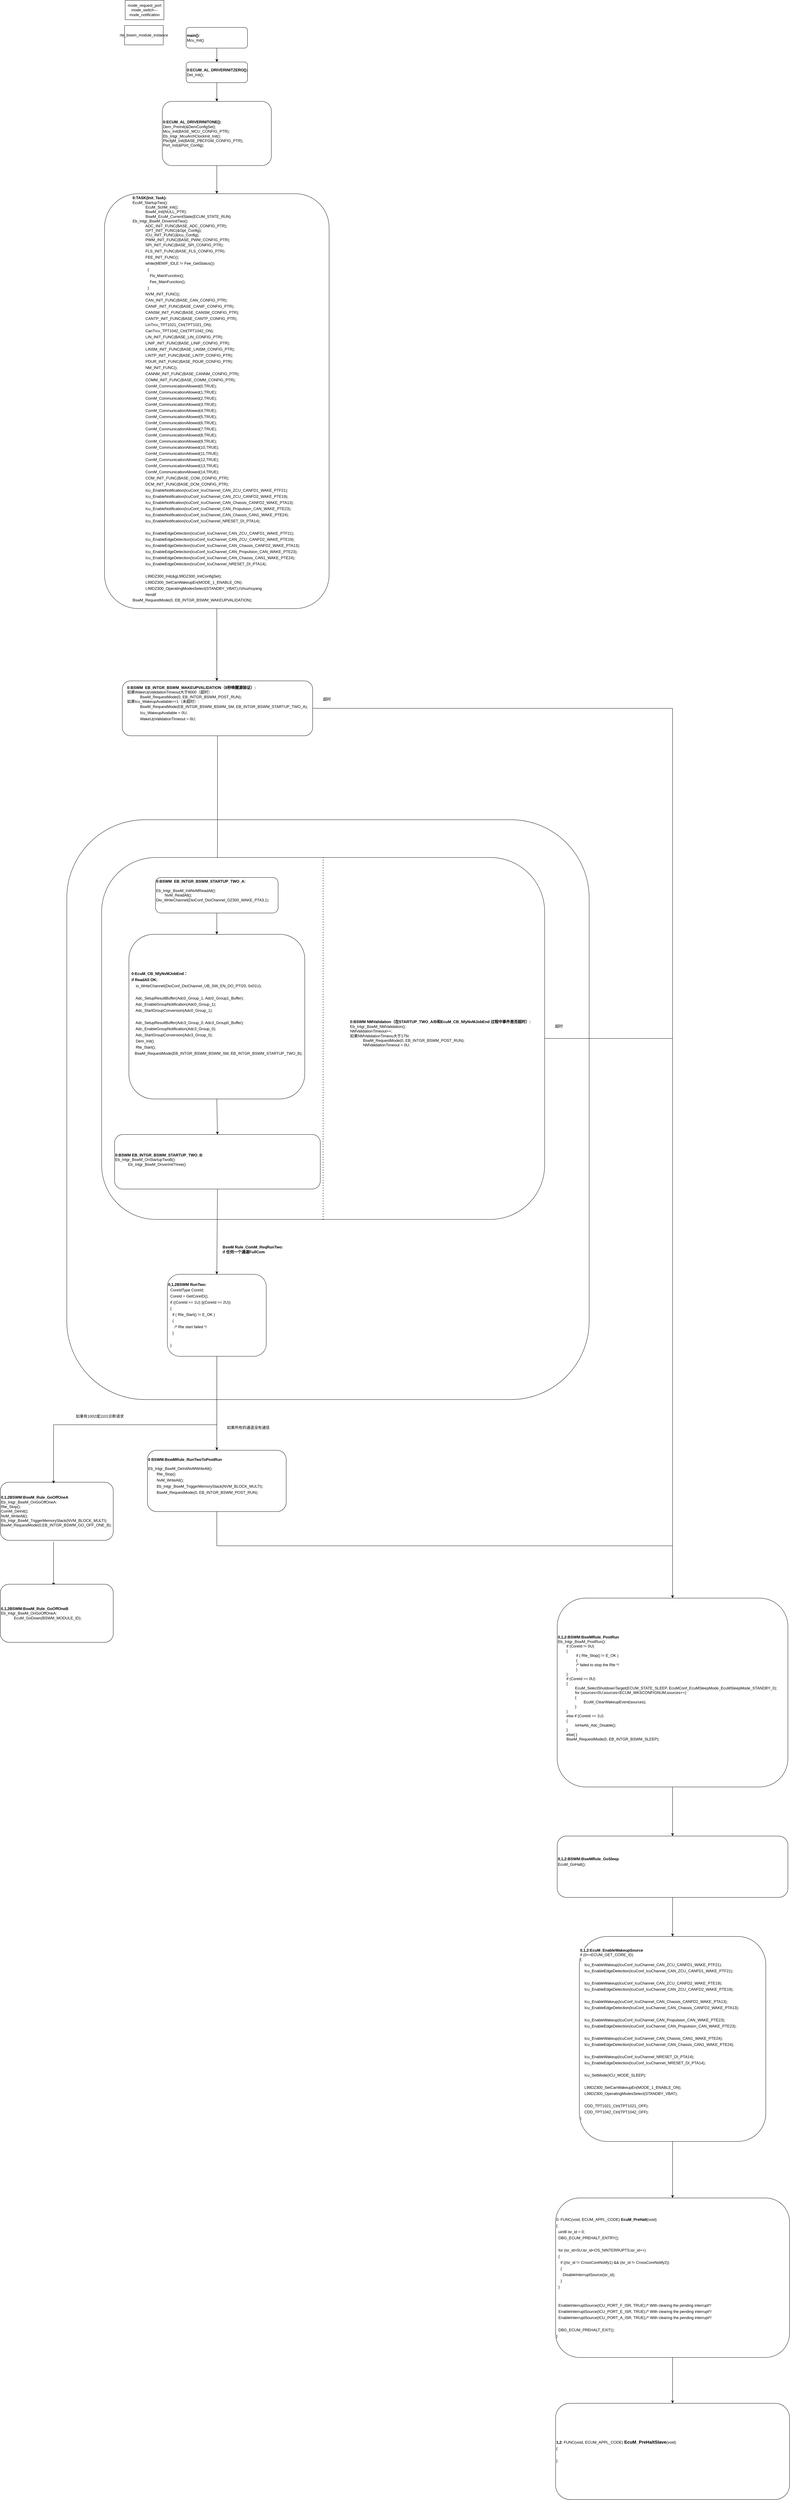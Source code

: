 <mxfile version="20.2.3" type="device"><diagram id="0u5dV3hIvj4wF-1TchKP" name="第 1 页"><mxGraphModel dx="1298" dy="2811" grid="0" gridSize="10" guides="1" tooltips="1" connect="1" arrows="1" fold="1" page="0" pageScale="1" pageWidth="827" pageHeight="1169" math="0" shadow="0"><root><mxCell id="0"/><mxCell id="1" parent="0"/><mxCell id="MQfIfyw5wc10mCOV9eE--4" value="" style="rounded=1;whiteSpace=wrap;html=1;" parent="1" vertex="1"><mxGeometry x="362" y="632" width="1619" height="1796" as="geometry"/></mxCell><mxCell id="JxI5xpIpetNqmIqwgE4K-37" value="" style="edgeStyle=orthogonalEdgeStyle;rounded=0;orthogonalLoop=1;jettySize=auto;html=1;" parent="1" source="JxI5xpIpetNqmIqwgE4K-33" target="JxI5xpIpetNqmIqwgE4K-35" edge="1"><mxGeometry relative="1" as="geometry"><Array as="points"><mxPoint x="827" y="145"/><mxPoint x="827" y="145"/></Array></mxGeometry></mxCell><mxCell id="JxI5xpIpetNqmIqwgE4K-33" value="&lt;div style=&quot;text-align: left&quot;&gt;&lt;b&gt;&lt;span style=&quot;text-align: center&quot;&gt;0:TASK(Init_Task):&lt;/span&gt;&lt;/b&gt;&lt;/div&gt;&lt;div style=&quot;text-align: left&quot;&gt;&lt;span&gt;EcuM_StartupTwo():&lt;/span&gt;&lt;/div&gt;&lt;blockquote style=&quot;margin: 0 0 0 40px ; border: none ; padding: 0px&quot;&gt;&lt;span&gt;&lt;div style=&quot;text-align: left&quot;&gt;&lt;span&gt;EcuM_SchM_Init();&lt;/span&gt;&lt;/div&gt;&lt;/span&gt;&lt;span&gt;&lt;div style=&quot;text-align: left&quot;&gt;&lt;span&gt;BswM_Init(NULL_PTR):&lt;/span&gt;&lt;/div&gt;&lt;div style=&quot;text-align: left&quot;&gt;&lt;span&gt;BswM_EcuM_CurrentState(ECUM_STATE_RUN)&lt;/span&gt;&lt;/div&gt;&lt;/span&gt;&lt;/blockquote&gt;&lt;span&gt;&lt;div style=&quot;text-align: left&quot;&gt;&lt;span&gt;Eb_Intgr_BswM_DriverInitTwo():&lt;/span&gt;&lt;/div&gt;&lt;div style=&quot;text-align: left&quot;&gt;&lt;span&gt;&amp;nbsp; &amp;nbsp; &amp;nbsp; &amp;nbsp; &amp;nbsp; &amp;nbsp; ADC_INIT_FUNC(BASE_ADC_CONFIG_PTR);&lt;/span&gt;&lt;/div&gt;&lt;div style=&quot;text-align: left&quot;&gt;&lt;span&gt;&lt;span&gt;&#9;&lt;/span&gt;&amp;nbsp; &amp;nbsp; &amp;nbsp; &amp;nbsp; &amp;nbsp; &amp;nbsp; GPT_INIT_FUNC(&amp;amp;Gpt_Config);&lt;br&gt;&lt;/span&gt;&lt;/div&gt;&lt;div style=&quot;text-align: left&quot;&gt;&lt;span&gt;&lt;span&gt;&#9;&lt;/span&gt;&amp;nbsp; &amp;nbsp; &amp;nbsp; &amp;nbsp; &amp;nbsp; &amp;nbsp; &lt;/span&gt;&lt;span&gt;ICU_INIT_FUNC(&amp;amp;Icu_Config);&lt;/span&gt;&lt;/div&gt;&lt;/span&gt;&lt;div style=&quot;text-align: left&quot;&gt;&amp;nbsp; &amp;nbsp; &amp;nbsp; &amp;nbsp; &amp;nbsp; &amp;nbsp; PWM_INIT_FUNC(BASE_PWM_CONFIG_PTR);&lt;/div&gt;&lt;blockquote style=&quot;margin: 0 0 0 40px ; border: none ; padding: 0px&quot;&gt;&lt;span&gt;&lt;div style=&quot;text-align: left&quot;&gt;&lt;div style=&quot;line-height: 19px&quot;&gt;&lt;div&gt;&lt;span style=&quot;background-color: rgb(255 , 255 , 255)&quot;&gt;SPI_INIT_FUNC(BASE_SPI_CONFIG_PTR);&lt;/span&gt;&lt;/div&gt;&lt;/div&gt;&lt;/div&gt;&lt;/span&gt;&lt;span&gt;&lt;div style=&quot;text-align: left&quot;&gt;&lt;div style=&quot;line-height: 19px&quot;&gt;&lt;div style=&quot;line-height: 19px&quot;&gt;&lt;div style=&quot;line-height: 19px&quot;&gt;&lt;span style=&quot;background-color: rgb(255 , 255 , 255)&quot;&gt;FLS_INIT_FUNC(BASE_FLS_CONFIG_PTR);&lt;/span&gt;&lt;/div&gt;&lt;/div&gt;&lt;/div&gt;&lt;/div&gt;&lt;/span&gt;&lt;span&gt;&lt;div style=&quot;text-align: left&quot;&gt;&lt;div style=&quot;line-height: 19px&quot;&gt;&lt;div style=&quot;line-height: 19px&quot;&gt;&lt;div style=&quot;line-height: 19px&quot;&gt;&lt;div style=&quot;line-height: 19px&quot;&gt;&lt;div style=&quot;line-height: 19px&quot;&gt;&lt;span style=&quot;background-color: rgb(255 , 255 , 255)&quot;&gt;FEE_INIT_FUNC();&lt;/span&gt;&lt;/div&gt;&lt;div style=&quot;line-height: 19px&quot;&gt;&lt;span style=&quot;background-color: rgb(255 , 255 , 255)&quot;&gt;&lt;div style=&quot;line-height: 19px&quot;&gt;while(MEMIF_IDLE != Fee_GetStatus())&amp;nbsp;&lt;/div&gt;&lt;div style=&quot;line-height: 19px&quot;&gt;&amp;nbsp; {&amp;nbsp;&lt;/div&gt;&lt;div style=&quot;line-height: 19px&quot;&gt;&amp;nbsp; &amp;nbsp; Fls_MainFunction();&amp;nbsp;&lt;/div&gt;&lt;div style=&quot;line-height: 19px&quot;&gt;&amp;nbsp; &amp;nbsp; Fee_MainFunction();&amp;nbsp;&lt;/div&gt;&lt;div style=&quot;line-height: 19px&quot;&gt;&amp;nbsp; }&lt;/div&gt;&lt;/span&gt;&lt;/div&gt;&lt;/div&gt;&lt;/div&gt;&lt;/div&gt;&lt;/div&gt;&lt;/div&gt;&lt;/span&gt;&lt;span&gt;&lt;div style=&quot;text-align: left&quot;&gt;&lt;div style=&quot;line-height: 19px&quot;&gt;&lt;div style=&quot;line-height: 19px&quot;&gt;&lt;div style=&quot;line-height: 19px&quot;&gt;&lt;div style=&quot;line-height: 19px&quot;&gt;&lt;div style=&quot;line-height: 19px&quot;&gt;&lt;div style=&quot;line-height: 19px&quot;&gt;&lt;div style=&quot;line-height: 19px&quot;&gt;&lt;span style=&quot;background-color: rgb(255 , 255 , 255)&quot;&gt;NVM_INIT_FUNC();&lt;/span&gt;&lt;/div&gt;&lt;/div&gt;&lt;/div&gt;&lt;/div&gt;&lt;/div&gt;&lt;/div&gt;&lt;/div&gt;&lt;/div&gt;&lt;/span&gt;&lt;span&gt;&lt;div style=&quot;text-align: left&quot;&gt;&lt;div style=&quot;line-height: 19px&quot;&gt;&lt;div style=&quot;line-height: 19px&quot;&gt;&lt;div style=&quot;line-height: 19px&quot;&gt;&lt;div style=&quot;line-height: 19px&quot;&gt;&lt;div style=&quot;line-height: 19px&quot;&gt;&lt;div style=&quot;line-height: 19px&quot;&gt;&lt;div style=&quot;line-height: 19px&quot;&gt;&lt;div style=&quot;line-height: 19px&quot;&gt;&lt;div style=&quot;line-height: 19px&quot;&gt;&lt;span style=&quot;background-color: rgb(255 , 255 , 255)&quot;&gt;CAN_INIT_FUNC(BASE_CAN_CONFIG_PTR);&lt;/span&gt;&lt;/div&gt;&lt;/div&gt;&lt;/div&gt;&lt;/div&gt;&lt;/div&gt;&lt;/div&gt;&lt;/div&gt;&lt;/div&gt;&lt;/div&gt;&lt;/div&gt;&lt;/span&gt;&lt;span&gt;&lt;div style=&quot;text-align: left&quot;&gt;&lt;div style=&quot;line-height: 19px&quot;&gt;&lt;div style=&quot;line-height: 19px&quot;&gt;&lt;div style=&quot;line-height: 19px&quot;&gt;&lt;div style=&quot;line-height: 19px&quot;&gt;&lt;div style=&quot;line-height: 19px&quot;&gt;&lt;div style=&quot;line-height: 19px&quot;&gt;&lt;div style=&quot;line-height: 19px&quot;&gt;&lt;div style=&quot;line-height: 19px&quot;&gt;&lt;div style=&quot;line-height: 19px&quot;&gt;&lt;div style=&quot;line-height: 19px&quot;&gt;&lt;span style=&quot;background-color: rgb(255 , 255 , 255)&quot;&gt;CANIF_INIT_FUNC(BASE_CANIF_CONFIG_PTR);&lt;/span&gt;&lt;/div&gt;&lt;div style=&quot;line-height: 19px&quot;&gt;&lt;span style=&quot;background-color: rgb(255 , 255 , 255)&quot;&gt;CANSM_INIT_FUNC(BASE_CANSM_CONFIG_PTR);&lt;br&gt;&lt;/span&gt;&lt;/div&gt;&lt;div style=&quot;line-height: 19px&quot;&gt;&lt;span style=&quot;background-color: rgb(255 , 255 , 255)&quot;&gt;CANTP_INIT_FUNC(BASE_CANTP_CONFIG_PTR);&lt;/span&gt;&lt;/div&gt;&lt;/div&gt;&lt;/div&gt;&lt;/div&gt;&lt;/div&gt;&lt;/div&gt;&lt;/div&gt;&lt;/div&gt;&lt;/div&gt;&lt;/div&gt;&lt;/div&gt;&lt;/span&gt;&lt;span&gt;&lt;div style=&quot;text-align: left&quot;&gt;&lt;div style=&quot;line-height: 19px&quot;&gt;&lt;div style=&quot;line-height: 19px&quot;&gt;&lt;div style=&quot;line-height: 19px&quot;&gt;&lt;div style=&quot;line-height: 19px&quot;&gt;&lt;div style=&quot;line-height: 19px&quot;&gt;&lt;div style=&quot;line-height: 19px&quot;&gt;&lt;div style=&quot;line-height: 19px&quot;&gt;&lt;div style=&quot;line-height: 19px&quot;&gt;&lt;div style=&quot;line-height: 19px&quot;&gt;&lt;div style=&quot;line-height: 19px&quot;&gt;&lt;div style=&quot;line-height: 19px&quot;&gt;&lt;span style=&quot;background-color: rgb(255 , 255 , 255)&quot;&gt;LinTrcv_TPT1021_Ctrl(TPT1021_ON);&amp;nbsp;&lt;br&gt;&lt;/span&gt;&lt;/div&gt;&lt;div style=&quot;line-height: 19px&quot;&gt;&lt;span style=&quot;background-color: rgb(255 , 255 , 255)&quot;&gt;CanTrcv_TPT1042_Ctrl(TPT1042_ON);&lt;br&gt;&lt;/span&gt;&lt;/div&gt;&lt;div style=&quot;line-height: 19px&quot;&gt;&lt;span style=&quot;background-color: rgb(255 , 255 , 255)&quot;&gt;LIN_INIT_FUNC(BASE_LIN_CONFIG_PTR);&amp;nbsp;&lt;br&gt;&lt;/span&gt;&lt;/div&gt;&lt;div style=&quot;line-height: 19px&quot;&gt;&lt;span style=&quot;background-color: rgb(255 , 255 , 255)&quot;&gt;LINIF_INIT_FUNC(BASE_LINIF_CONFIG_PTR);&amp;nbsp;&lt;br&gt;&lt;/span&gt;&lt;/div&gt;&lt;div style=&quot;line-height: 19px&quot;&gt;&lt;span style=&quot;background-color: rgb(255 , 255 , 255)&quot;&gt;LINSM_INIT_FUNC(BASE_LINSM_CONFIG_PTR);&amp;nbsp;&lt;br&gt;&lt;/span&gt;&lt;/div&gt;&lt;div style=&quot;line-height: 19px&quot;&gt;&lt;span style=&quot;background-color: rgb(255 , 255 , 255)&quot;&gt;LINTP_INIT_FUNC(BASE_LINTP_CONFIG_PTR);&amp;nbsp;&lt;br&gt;&lt;/span&gt;&lt;/div&gt;&lt;div style=&quot;line-height: 19px&quot;&gt;&lt;span style=&quot;background-color: rgb(255 , 255 , 255)&quot;&gt;PDUR_INIT_FUNC(BASE_PDUR_CONFIG_PTR);&amp;nbsp;&lt;br&gt;&lt;/span&gt;&lt;/div&gt;&lt;div style=&quot;line-height: 19px&quot;&gt;&lt;span style=&quot;background-color: rgb(255 , 255 , 255)&quot;&gt;&lt;div style=&quot;line-height: 19px&quot;&gt;NM_INIT_FUNC();&amp;nbsp;&lt;/div&gt;&lt;div style=&quot;line-height: 19px&quot;&gt;CANNM_INIT_FUNC(BASE_CANNM_CONFIG_PTR);&amp;nbsp;&lt;br&gt;&lt;/div&gt;&lt;div style=&quot;line-height: 19px&quot;&gt;COMM_INIT_FUNC(BASE_COMM_CONFIG_PTR);&lt;br&gt;&lt;/div&gt;&lt;div style=&quot;line-height: 19px&quot;&gt;&lt;div style=&quot;line-height: 19px&quot;&gt;ComM_CommunicationAllowed(0,TRUE);&amp;nbsp;&lt;/div&gt;&lt;div style=&quot;line-height: 19px&quot;&gt;ComM_CommunicationAllowed(1,TRUE);&amp;nbsp;&lt;/div&gt;&lt;div style=&quot;line-height: 19px&quot;&gt;ComM_CommunicationAllowed(2,TRUE);&amp;nbsp;&lt;/div&gt;&lt;div style=&quot;line-height: 19px&quot;&gt;ComM_CommunicationAllowed(3,TRUE);&amp;nbsp;&lt;/div&gt;&lt;div style=&quot;line-height: 19px&quot;&gt;ComM_CommunicationAllowed(4,TRUE);&amp;nbsp;&lt;/div&gt;&lt;div style=&quot;line-height: 19px&quot;&gt;ComM_CommunicationAllowed(5,TRUE);&amp;nbsp;&lt;/div&gt;&lt;div style=&quot;line-height: 19px&quot;&gt;ComM_CommunicationAllowed(6,TRUE);&amp;nbsp;&lt;/div&gt;&lt;div style=&quot;line-height: 19px&quot;&gt;ComM_CommunicationAllowed(7,TRUE);&amp;nbsp;&lt;/div&gt;&lt;div style=&quot;line-height: 19px&quot;&gt;ComM_CommunicationAllowed(8,TRUE);&amp;nbsp;&lt;/div&gt;&lt;div style=&quot;line-height: 19px&quot;&gt;ComM_CommunicationAllowed(9,TRUE);&amp;nbsp;&lt;/div&gt;&lt;div style=&quot;line-height: 19px&quot;&gt;ComM_CommunicationAllowed(10,TRUE);&amp;nbsp;&lt;/div&gt;&lt;div style=&quot;line-height: 19px&quot;&gt;ComM_CommunicationAllowed(11,TRUE);&amp;nbsp;&lt;/div&gt;&lt;div style=&quot;line-height: 19px&quot;&gt;ComM_CommunicationAllowed(12,TRUE);&amp;nbsp;&lt;/div&gt;&lt;div style=&quot;line-height: 19px&quot;&gt;ComM_CommunicationAllowed(13,TRUE);&amp;nbsp;&lt;/div&gt;&lt;div style=&quot;line-height: 19px&quot;&gt;ComM_CommunicationAllowed(14,TRUE);&lt;/div&gt;&lt;div style=&quot;line-height: 19px&quot;&gt;COM_INIT_FUNC(BASE_COM_CONFIG_PTR);&amp;nbsp;&lt;br&gt;&lt;/div&gt;&lt;div style=&quot;line-height: 19px&quot;&gt;DCM_INIT_FUNC(BASE_DCM_CONFIG_PTR);&amp;nbsp;&lt;br&gt;&lt;/div&gt;&lt;div style=&quot;line-height: 19px&quot;&gt;&lt;div style=&quot;line-height: 19px&quot;&gt;Icu_EnableNotification(IcuConf_IcuChannel_CAN_ZCU_CANFD1_WAKE_PTF21);&amp;nbsp;&lt;/div&gt;&lt;div style=&quot;line-height: 19px&quot;&gt;Icu_EnableNotification(IcuConf_IcuChannel_CAN_ZCU_CANFD2_WAKE_PTE19);&amp;nbsp;&lt;/div&gt;&lt;div style=&quot;line-height: 19px&quot;&gt;Icu_EnableNotification(IcuConf_IcuChannel_CAN_Chassis_CANFD2_WAKE_PTA13);&amp;nbsp;&lt;/div&gt;&lt;div style=&quot;line-height: 19px&quot;&gt;Icu_EnableNotification(IcuConf_IcuChannel_CAN_Propulsion_CAN_WAKE_PTE23);&amp;nbsp;&lt;/div&gt;&lt;div style=&quot;line-height: 19px&quot;&gt;Icu_EnableNotification(IcuConf_IcuChannel_CAN_Chassis_CAN1_WAKE_PTE24);&amp;nbsp;&lt;/div&gt;&lt;div style=&quot;line-height: 19px&quot;&gt;Icu_EnableNotification(IcuConf_IcuChannel_NRESET_DI_PTA14);&amp;nbsp;&lt;/div&gt;&lt;div style=&quot;line-height: 19px&quot;&gt;&amp;nbsp;&lt;/div&gt;&lt;div style=&quot;line-height: 19px&quot;&gt;Icu_EnableEdgeDetection(IcuConf_IcuChannel_CAN_ZCU_CANFD1_WAKE_PTF21);&amp;nbsp;&lt;/div&gt;&lt;div style=&quot;line-height: 19px&quot;&gt;Icu_EnableEdgeDetection(IcuConf_IcuChannel_CAN_ZCU_CANFD2_WAKE_PTE19);&amp;nbsp;&lt;/div&gt;&lt;div style=&quot;line-height: 19px&quot;&gt;Icu_EnableEdgeDetection(IcuConf_IcuChannel_CAN_Chassis_CANFD2_WAKE_PTA13);&amp;nbsp;&lt;/div&gt;&lt;div style=&quot;line-height: 19px&quot;&gt;Icu_EnableEdgeDetection(IcuConf_IcuChannel_CAN_Propulsion_CAN_WAKE_PTE23);&amp;nbsp;&lt;/div&gt;&lt;div style=&quot;line-height: 19px&quot;&gt;Icu_EnableEdgeDetection(IcuConf_IcuChannel_CAN_Chassis_CAN1_WAKE_PTE24);&amp;nbsp;&lt;/div&gt;&lt;div style=&quot;line-height: 19px&quot;&gt;Icu_EnableEdgeDetection(IcuConf_IcuChannel_NRESET_DI_PTA14);&amp;nbsp;&amp;nbsp;&lt;/div&gt;&lt;div style=&quot;line-height: 19px&quot;&gt;&lt;br&gt;&lt;/div&gt;&lt;div style=&quot;line-height: 19px&quot;&gt;L99DZ300_Init(&amp;amp;gL99DZ300_InitConfigSet);&amp;nbsp;&lt;/div&gt;&lt;div style=&quot;line-height: 19px&quot;&gt;L99DZ300_SetCanWakeupEn(MODE_1_ENABLE_ON);&amp;nbsp;&lt;/div&gt;&lt;div style=&quot;line-height: 19px&quot;&gt;L99DZ300_OperatingModesSelect(STANDBY_VBAT);//zhuzhuyang&lt;/div&gt;&lt;/div&gt;&lt;/div&gt;&lt;div style=&quot;line-height: 19px&quot;&gt;#endif&amp;nbsp;&lt;/div&gt;&lt;/span&gt;&lt;/div&gt;&lt;/div&gt;&lt;/div&gt;&lt;/div&gt;&lt;/div&gt;&lt;/div&gt;&lt;/div&gt;&lt;/div&gt;&lt;/div&gt;&lt;/div&gt;&lt;/div&gt;&lt;/div&gt;&lt;/span&gt;&lt;/blockquote&gt;&lt;span&gt;&lt;div style=&quot;text-align: left&quot;&gt;&lt;span&gt;BswM_RequestMode(0, EB_INTGR_BSWM_WAKEUPVALIDATION);&lt;/span&gt;&lt;br&gt;&lt;/div&gt;&lt;/span&gt;&lt;span style=&quot;text-align: left&quot;&gt;&lt;br&gt;&lt;/span&gt;" style="rounded=1;whiteSpace=wrap;html=1;" parent="1" vertex="1"><mxGeometry x="479" y="-1307" width="696" height="1285" as="geometry"/></mxCell><mxCell id="JxI5xpIpetNqmIqwgE4K-38" value="" style="edgeStyle=orthogonalEdgeStyle;rounded=0;orthogonalLoop=1;jettySize=auto;html=1;" parent="1" source="JxI5xpIpetNqmIqwgE4K-35" target="JxI5xpIpetNqmIqwgE4K-36" edge="1"><mxGeometry relative="1" as="geometry"><Array as="points"><mxPoint x="829" y="689"/><mxPoint x="829" y="689"/></Array></mxGeometry></mxCell><mxCell id="5bDPEM9s_fFFj3rqC0-H-3" style="edgeStyle=orthogonalEdgeStyle;rounded=0;orthogonalLoop=1;jettySize=auto;html=1;entryX=0.5;entryY=0;entryDx=0;entryDy=0;" parent="1" source="JxI5xpIpetNqmIqwgE4K-35" target="wJzjBNF_D1YJ8NHPv55a-1" edge="1"><mxGeometry relative="1" as="geometry"/></mxCell><mxCell id="JxI5xpIpetNqmIqwgE4K-35" value="&lt;div style=&quot;text-align: left&quot;&gt;&lt;b&gt;0:BSWM&amp;nbsp;&amp;nbsp;EB_INTGR_BSWM_WAKEUPVALIDATION（8秒唤醒源验证）:&lt;/b&gt;&lt;/div&gt;&lt;div style=&quot;text-align: left&quot;&gt;&lt;span&gt;如果WakeUpValidationTimeout大于8000（超时）:&lt;/span&gt;&lt;/div&gt;&lt;blockquote style=&quot;margin: 0 0 0 40px ; border: none ; padding: 0px&quot;&gt;&lt;span&gt;&lt;div style=&quot;text-align: left&quot;&gt;BswM_RequestMode(0, EB_INTGR_BSWM_POST_RUN);&lt;br&gt;&lt;/div&gt;&lt;/span&gt;&lt;/blockquote&gt;&lt;span&gt;&lt;div style=&quot;text-align: left&quot;&gt;&lt;span&gt;如果&lt;/span&gt;&lt;span&gt;Icu_WakeupAvailable==1（未超时）&lt;/span&gt;&lt;span&gt;:&lt;/span&gt;&lt;/div&gt;&lt;/span&gt;&lt;blockquote style=&quot;margin: 0 0 0 40px ; border: none ; padding: 0px&quot;&gt;&lt;span&gt;&lt;div style=&quot;text-align: left&quot;&gt;&lt;div style=&quot;line-height: 19px&quot;&gt;&lt;div&gt;BswM_RequestMode(EB_INTGR_BSWM_BSWM_SM, EB_INTGR_BSWM_STARTUP_TWO_A);&lt;/div&gt;&lt;div&gt;Icu_WakeupAvailable = 0U;&lt;/div&gt;&lt;div&gt;WakeUpValidationTimeout = 0U;&lt;/div&gt;&lt;/div&gt;&lt;/div&gt;&lt;/span&gt;&lt;/blockquote&gt;&lt;span&gt;&lt;div style=&quot;text-align: left&quot;&gt;&lt;br&gt;&lt;/div&gt;&lt;/span&gt;&lt;span style=&quot;text-align: left&quot;&gt;&lt;br&gt;&lt;/span&gt;" style="rounded=1;whiteSpace=wrap;html=1;" parent="1" vertex="1"><mxGeometry x="534" y="202" width="590" height="170" as="geometry"/></mxCell><mxCell id="NqhBqB5ufa1dIhRARzKR-6" value="" style="edgeStyle=orthogonalEdgeStyle;rounded=0;orthogonalLoop=1;jettySize=auto;html=1;" parent="1" source="JxI5xpIpetNqmIqwgE4K-36" target="NqhBqB5ufa1dIhRARzKR-3" edge="1"><mxGeometry relative="1" as="geometry"/></mxCell><mxCell id="JxI5xpIpetNqmIqwgE4K-36" value="&lt;div&gt;&lt;b&gt;BSWM&amp;nbsp;&amp;nbsp;EB_INTGR_BSWM_STARTUP_TWO_A:&lt;/b&gt;&lt;/div&gt;&lt;div&gt;&lt;br&gt;&lt;/div&gt;&lt;span&gt;&lt;div&gt;Eb_Intgr_BswM_InitNvMReadAll():&lt;/div&gt;&lt;div&gt;&lt;span&gt;&#9;&lt;/span&gt;&lt;span style=&quot;white-space: pre&quot;&gt;&#9;&lt;/span&gt;NvM_ReadAll();&lt;br&gt;&lt;/div&gt;&lt;div&gt;Dio_WriteChannel(DioConf_DioChannel_DZ300_WAKE_PTA3,1)&lt;br&gt;&lt;/div&gt;&lt;div&gt;&lt;br&gt;&lt;/div&gt;&lt;/span&gt;&lt;span&gt;&lt;br&gt;&lt;/span&gt;" style="rounded=1;whiteSpace=wrap;html=1;align=left;" parent="1" vertex="1"><mxGeometry x="644" y="811" width="380" height="110" as="geometry"/></mxCell><mxCell id="JxI5xpIpetNqmIqwgE4K-39" value="未超时（有效唤醒源）" style="text;html=1;align=center;verticalAlign=middle;resizable=0;points=[];autosize=1;strokeColor=none;" parent="1" vertex="1"><mxGeometry x="843" y="1338" width="140" height="20" as="geometry"/></mxCell><mxCell id="5bDPEM9s_fFFj3rqC0-H-5" style="edgeStyle=orthogonalEdgeStyle;rounded=0;orthogonalLoop=1;jettySize=auto;html=1;entryX=0.5;entryY=0;entryDx=0;entryDy=0;" parent="1" source="MQfIfyw5wc10mCOV9eE--13" target="wJzjBNF_D1YJ8NHPv55a-1" edge="1"><mxGeometry relative="1" as="geometry"><Array as="points"><mxPoint x="827" y="2881"/><mxPoint x="2239" y="2881"/></Array></mxGeometry></mxCell><mxCell id="MQfIfyw5wc10mCOV9eE--13" value="&lt;b&gt;0 BSWM&lt;span&gt;:&lt;/span&gt;BswMRule_RunTwoToPostRun&lt;br&gt;&lt;/b&gt;&lt;br&gt;&lt;span&gt;Eb_Intgr_BswM_DeInitNvMWriteAll():&lt;br&gt;&lt;/span&gt;&lt;div style=&quot;line-height: 19px&quot;&gt;&lt;span style=&quot;background-color: rgb(255 , 255 , 255)&quot;&gt;&lt;font style=&quot;font-size: 12px&quot;&gt;&lt;span style=&quot;white-space: pre&quot;&gt;&#9;&lt;/span&gt;Rte_Stop()&lt;/font&gt;&lt;/span&gt;&lt;/div&gt;&lt;div style=&quot;line-height: 19px&quot;&gt;&lt;div style=&quot;line-height: 19px&quot;&gt;&lt;span style=&quot;background-color: rgb(255 , 255 , 255)&quot;&gt;&lt;font style=&quot;font-size: 12px&quot;&gt;&lt;span style=&quot;white-space: pre&quot;&gt;&#9;&lt;/span&gt;NvM_WriteAll();&lt;/font&gt;&lt;/span&gt;&lt;/div&gt;&lt;div style=&quot;line-height: 19px&quot;&gt;&lt;div style=&quot;line-height: 19px&quot;&gt;&lt;span style=&quot;background-color: rgb(255 , 255 , 255)&quot;&gt;&lt;font style=&quot;font-size: 12px&quot;&gt;&lt;span style=&quot;white-space: pre&quot;&gt;&#9;&lt;/span&gt;Eb_Intgr_BswM_TriggerMemoryStack(NVM_BLOCK_MULTI);&lt;/font&gt;&lt;/span&gt;&lt;/div&gt;&lt;div style=&quot;line-height: 19px&quot;&gt;&lt;div style=&quot;line-height: 19px&quot;&gt;&lt;span style=&quot;background-color: rgb(255 , 255 , 255)&quot;&gt;&lt;font style=&quot;font-size: 12px&quot;&gt;&lt;span style=&quot;white-space: pre&quot;&gt;&#9;&lt;/span&gt;BswM_RequestMode(0, EB_INTGR_BSWM_POST_RUN);&lt;/font&gt;&lt;/span&gt;&lt;/div&gt;&lt;/div&gt;&lt;/div&gt;&lt;/div&gt;&lt;span&gt;&#9;&lt;/span&gt;&lt;span&gt;&#9;&lt;/span&gt;&lt;br&gt;&lt;blockquote style=&quot;margin: 0px 0px 0px 40px ; border: none ; padding: 0px&quot;&gt;&lt;br&gt;&lt;/blockquote&gt;" style="whiteSpace=wrap;html=1;rounded=1;align=left;" parent="1" vertex="1"><mxGeometry x="612" y="2585" width="430" height="190" as="geometry"/></mxCell><mxCell id="MQfIfyw5wc10mCOV9eE--17" value="超时" style="text;html=1;align=center;verticalAlign=middle;resizable=0;points=[];autosize=1;strokeColor=none;" parent="1" vertex="1"><mxGeometry x="1147.75" y="249" width="40" height="20" as="geometry"/></mxCell><mxCell id="wJzjBNF_D1YJ8NHPv55a-1" value="&lt;b&gt;0,1,2:BSWM&lt;span&gt;:&lt;/span&gt;BswMRule_PostRun&lt;/b&gt;&lt;br&gt;&lt;span&gt;Eb_Intgr_BswM_PostRun():&lt;br&gt;&lt;/span&gt;&lt;span&gt;&lt;span&gt;&#9;&lt;/span&gt;&lt;span style=&quot;white-space: pre&quot;&gt;&#9;&lt;/span&gt;if (CoreId != 0U)&amp;nbsp;&lt;/span&gt;&lt;span&gt;&lt;div&gt;&lt;span style=&quot;white-space: pre&quot;&gt;&#9;&lt;/span&gt;{&amp;nbsp;&lt;/div&gt;&lt;div&gt;&amp;nbsp; &amp;nbsp; &lt;span style=&quot;white-space: pre&quot;&gt;&#9;&lt;span style=&quot;white-space: pre&quot;&gt;&#9;&lt;/span&gt;&lt;/span&gt;&lt;span&gt;&#9;&lt;/span&gt;&lt;span&gt;&#9;&lt;/span&gt;if ( Rte_Stop() != E_OK )&amp;nbsp;&lt;/div&gt;&lt;div&gt;&amp;nbsp; &amp;nbsp; &lt;span style=&quot;white-space: pre&quot;&gt;&#9;&lt;/span&gt;&lt;span&gt;&#9;&lt;span style=&quot;white-space: pre&quot;&gt;&#9;&lt;/span&gt;&lt;/span&gt;&lt;span&gt;&#9;&lt;/span&gt;{&amp;nbsp;&lt;/div&gt;&lt;div&gt;&amp;nbsp; &amp;nbsp; &lt;span style=&quot;white-space: pre&quot;&gt;&#9;&lt;/span&gt;&lt;span&gt;&#9;&lt;span style=&quot;white-space: pre&quot;&gt;&#9;&lt;/span&gt;&lt;/span&gt;&lt;span&gt;&#9;&lt;/span&gt;/* failed to stop the Rte */&amp;nbsp;&lt;/div&gt;&lt;div&gt;&amp;nbsp; &amp;nbsp; &lt;span style=&quot;white-space: pre&quot;&gt;&#9;&lt;/span&gt;&lt;span style=&quot;white-space: pre&quot;&gt;&#9;&lt;/span&gt;&lt;span&gt;&#9;&lt;/span&gt;&lt;span&gt;&#9;&lt;/span&gt;}&amp;nbsp;&lt;/div&gt;&lt;div&gt;&lt;span style=&quot;white-space: pre&quot;&gt;&#9;&lt;/span&gt;}&amp;nbsp;&lt;/div&gt;&lt;div&gt;&lt;span&gt;&lt;span style=&quot;white-space: pre&quot;&gt;&#9;&lt;/span&gt;if (CoreId == 0U)&lt;/span&gt;&lt;/div&gt;&lt;/span&gt;&amp;nbsp;&lt;span style=&quot;white-space: pre&quot;&gt;&#9;&lt;/span&gt;{&amp;nbsp;&lt;span style=&quot;background-color: rgb(248 , 249 , 250)&quot;&gt;&lt;br&gt;&lt;/span&gt;&lt;span style=&quot;background-color: rgb(255 , 255 , 255)&quot;&gt;&lt;span style=&quot;white-space: pre&quot;&gt;&#9;&lt;/span&gt;&lt;span style=&quot;white-space: pre&quot;&gt;&#9;&lt;/span&gt;EcuM_SelectShutdownTarget(ECUM_STATE_SLEEP, EcuMConf_EcuMSleepMode_EcuMSleepMode_STANDBY_0);&lt;br&gt;&lt;/span&gt;&lt;span style=&quot;background-color: rgb(255 , 255 , 255)&quot;&gt;&lt;span style=&quot;white-space: pre&quot;&gt;&#9;&lt;/span&gt;&lt;span style=&quot;white-space: pre&quot;&gt;&#9;&lt;/span&gt;for (sources=0U;sources&amp;lt;ECUM_WKSCONFIGNUM;sources++)&lt;br&gt;&lt;/span&gt;&lt;span style=&quot;background-color: rgb(255 , 255 , 255)&quot;&gt;&lt;span style=&quot;white-space: pre&quot;&gt;&#9;&lt;/span&gt;&lt;span style=&quot;white-space: pre&quot;&gt;&#9;&lt;/span&gt;{&lt;br&gt;&lt;/span&gt;&lt;span style=&quot;background-color: rgb(255 , 255 , 255)&quot;&gt;&lt;span style=&quot;white-space: pre&quot;&gt;&#9;&lt;/span&gt;&lt;span style=&quot;white-space: pre&quot;&gt;&#9;&lt;/span&gt;&lt;span style=&quot;white-space: pre&quot;&gt;&#9;&lt;/span&gt;EcuM_ClearWakeupEvent(sources);&lt;br&gt;&lt;/span&gt;&lt;span style=&quot;background-color: rgb(255 , 255 , 255)&quot;&gt;&lt;span style=&quot;white-space: pre&quot;&gt;&#9;&lt;/span&gt;&lt;span style=&quot;white-space: pre&quot;&gt;&#9;&lt;/span&gt;}&lt;br&gt;&lt;/span&gt;&lt;span style=&quot;background-color: rgb(255 , 255 , 255)&quot;&gt;&lt;span style=&quot;white-space: pre&quot;&gt;&#9;&lt;/span&gt;}&lt;br&gt;&lt;/span&gt;&lt;span style=&quot;background-color: rgb(255 , 255 , 255)&quot;&gt;&lt;span style=&quot;white-space: pre&quot;&gt;&#9;&lt;/span&gt;else if (CoreId == 1U)&amp;nbsp;&lt;br&gt;&lt;/span&gt;&lt;span style=&quot;background-color: rgb(255 , 255 , 255)&quot;&gt;&lt;span style=&quot;white-space: pre&quot;&gt;&#9;&lt;/span&gt;{&amp;nbsp;&lt;br&gt;&lt;/span&gt;&lt;span style=&quot;background-color: rgb(255 , 255 , 255)&quot;&gt;&lt;span style=&quot;white-space: pre&quot;&gt;&#9;&lt;/span&gt;&lt;span style=&quot;white-space: pre&quot;&gt;&#9;&lt;/span&gt;IoHwAb_Adc_Disable();&amp;nbsp;&lt;br&gt;&lt;/span&gt;&lt;span style=&quot;background-color: rgb(255 , 255 , 255)&quot;&gt;&lt;span style=&quot;white-space: pre&quot;&gt;&#9;&lt;/span&gt;}&amp;nbsp;&lt;br&gt;&lt;/span&gt;&lt;span style=&quot;background-color: rgb(255 , 255 , 255)&quot;&gt;&lt;span style=&quot;white-space: pre&quot;&gt;&#9;&lt;/span&gt;else{&amp;nbsp;&lt;/span&gt;&lt;span style=&quot;background-color: rgb(255 , 255 , 255)&quot;&gt;}&amp;nbsp;&lt;br&gt;&lt;/span&gt;&lt;span style=&quot;background-color: rgb(255 , 255 , 255)&quot;&gt;&lt;span style=&quot;white-space: pre&quot;&gt;&#9;&lt;/span&gt;BswM_RequestMode(0, EB_INTGR_BSWM_SLEEP);&amp;nbsp;&lt;/span&gt;&lt;span style=&quot;background-color: rgb(255 , 255 , 255)&quot;&gt;&lt;br&gt;&lt;/span&gt;&lt;span&gt;&#9;&lt;/span&gt;&lt;span&gt;&#9;&lt;/span&gt;&lt;br&gt;&lt;blockquote style=&quot;margin: 0px 0px 0px 40px ; border: none ; padding: 0px&quot;&gt;&lt;br&gt;&lt;/blockquote&gt;" style="whiteSpace=wrap;html=1;rounded=1;align=left;" parent="1" vertex="1"><mxGeometry x="1882" y="3043" width="715" height="585" as="geometry"/></mxCell><mxCell id="wJzjBNF_D1YJ8NHPv55a-3" value="&lt;b&gt;0,1,2:BSWM&lt;span&gt;:&lt;/span&gt;BswMRule_GoSleep&lt;/b&gt;&lt;br&gt;&lt;div style=&quot;line-height: 19px&quot;&gt;&lt;span style=&quot;background-color: rgb(255 , 255 , 255)&quot;&gt;EcuM_GoHalt();&lt;/span&gt;&lt;/div&gt;&lt;span&gt;&#9;&lt;/span&gt;&lt;span&gt;&#9;&lt;/span&gt;&lt;br&gt;&lt;blockquote style=&quot;margin: 0px 0px 0px 40px ; border: none ; padding: 0px&quot;&gt;&lt;br&gt;&lt;/blockquote&gt;" style="whiteSpace=wrap;html=1;rounded=1;align=left;" parent="1" vertex="1"><mxGeometry x="1882" y="3780" width="715" height="190" as="geometry"/></mxCell><mxCell id="wJzjBNF_D1YJ8NHPv55a-4" value="" style="endArrow=classic;html=1;exitX=0.5;exitY=1;exitDx=0;exitDy=0;" parent="1" source="wJzjBNF_D1YJ8NHPv55a-1" target="wJzjBNF_D1YJ8NHPv55a-3" edge="1"><mxGeometry width="50" height="50" relative="1" as="geometry"><mxPoint x="2120.5" y="3373" as="sourcePoint"/><mxPoint x="2170.5" y="3323" as="targetPoint"/></mxGeometry></mxCell><mxCell id="5bDPEM9s_fFFj3rqC0-H-11" style="edgeStyle=orthogonalEdgeStyle;rounded=0;orthogonalLoop=1;jettySize=auto;html=1;" parent="1" edge="1"><mxGeometry relative="1" as="geometry"><mxPoint x="321" y="2868" as="sourcePoint"/><mxPoint x="321" y="3004" as="targetPoint"/></mxGeometry></mxCell><mxCell id="wJzjBNF_D1YJ8NHPv55a-6" value="&lt;b&gt;0,1,2BSWM:BswM_Rule_GoOffOneA&lt;/b&gt;&lt;br&gt;Eb_Intgr_BswM_OnGoOffOneA:&lt;br&gt;&#9;Rte_Stop();&lt;br&gt;&#9;ComM_DeInit();&lt;br&gt;&#9;NvM_WriteAll();&lt;br&gt;&#9;&lt;span style=&quot;background-color: rgb(255 , 255 , 255)&quot;&gt;Eb_Intgr_BswM_TriggerMemoryStack(NVM_BLOCK_MULTI);&lt;br&gt;BswM_RequestMode(0,EB_INTGR_BSWM_GO_OFF_ONE_B&lt;/span&gt;&lt;span style=&quot;background-color: rgb(255 , 255 , 255)&quot;&gt;);&lt;/span&gt;" style="rounded=1;whiteSpace=wrap;html=1;align=left;" parent="1" vertex="1"><mxGeometry x="156" y="2684" width="350" height="180" as="geometry"/></mxCell><mxCell id="wJzjBNF_D1YJ8NHPv55a-9" value="&lt;b&gt;0,1,2BSWM:BswM_Rule_GoOffOneB&lt;/b&gt;&lt;br&gt;Eb_Intgr_BswM_OnGoOffOneA:&lt;br&gt;&lt;blockquote style=&quot;margin: 0 0 0 40px ; border: none ; padding: 0px&quot;&gt;EcuM_GoDown(BSWM_MODULE_ID);&lt;/blockquote&gt;&#9;" style="rounded=1;whiteSpace=wrap;html=1;align=left;" parent="1" vertex="1"><mxGeometry x="156" y="3000" width="350" height="180" as="geometry"/></mxCell><mxCell id="5bDPEM9s_fFFj3rqC0-H-7" value="" style="edgeStyle=orthogonalEdgeStyle;rounded=0;orthogonalLoop=1;jettySize=auto;html=1;" parent="1" source="CU3Jvlyy1w9VxlJKH4aR-1" target="CU3Jvlyy1w9VxlJKH4aR-2" edge="1"><mxGeometry relative="1" as="geometry"/></mxCell><mxCell id="CU3Jvlyy1w9VxlJKH4aR-1" value="&lt;b&gt;0:ECUM_AL_DRIVERINITZERO():&lt;/b&gt;&lt;br&gt;Det_Init();" style="rounded=1;whiteSpace=wrap;html=1;align=left;" parent="1" vertex="1"><mxGeometry x="732" y="-1715" width="190" height="64" as="geometry"/></mxCell><mxCell id="5bDPEM9s_fFFj3rqC0-H-8" style="edgeStyle=orthogonalEdgeStyle;rounded=0;orthogonalLoop=1;jettySize=auto;html=1;" parent="1" source="CU3Jvlyy1w9VxlJKH4aR-2" target="JxI5xpIpetNqmIqwgE4K-33" edge="1"><mxGeometry relative="1" as="geometry"/></mxCell><mxCell id="CU3Jvlyy1w9VxlJKH4aR-2" value="&lt;b&gt;0:ECUM_AL_DRIVERINITONE():&lt;/b&gt;&lt;br&gt;Dem_PreInit(&amp;amp;DemConfigSet);&lt;br&gt;Mcu_Init(BASE_MCU_CONFIG_PTR);&lt;br&gt;Eb_Intgr_McuArchClockInit_Init();&lt;br&gt;PbcfgM_Init(BASE_PBCFGM_CONFIG_PTR);&amp;nbsp;&lt;br&gt;Port_Init(&amp;amp;Port_Config);" style="rounded=1;whiteSpace=wrap;html=1;align=left;" parent="1" vertex="1"><mxGeometry x="658" y="-1593" width="338" height="199" as="geometry"/></mxCell><mxCell id="5bDPEM9s_fFFj3rqC0-H-6" value="" style="edgeStyle=orthogonalEdgeStyle;rounded=0;orthogonalLoop=1;jettySize=auto;html=1;" parent="1" source="CU3Jvlyy1w9VxlJKH4aR-3" target="CU3Jvlyy1w9VxlJKH4aR-1" edge="1"><mxGeometry relative="1" as="geometry"/></mxCell><mxCell id="CU3Jvlyy1w9VxlJKH4aR-3" value="&lt;b&gt;main():&lt;/b&gt;&lt;br&gt;Mcu_Init()" style="rounded=1;whiteSpace=wrap;html=1;align=left;" parent="1" vertex="1"><mxGeometry x="732" y="-1822" width="190" height="64" as="geometry"/></mxCell><mxCell id="NqhBqB5ufa1dIhRARzKR-3" value="&lt;div style=&quot;text-align: left ; line-height: 19px&quot;&gt;&lt;b style=&quot;background-color: rgb(255 , 255 , 255)&quot;&gt;&lt;font style=&quot;font-size: 12px&quot;&gt;EcuM_CB_NfyNvMJobEnd：&lt;/font&gt;&lt;/b&gt;&lt;/div&gt;&lt;div style=&quot;text-align: left ; line-height: 19px&quot;&gt;&lt;b style=&quot;background-color: rgb(255 , 255 , 255)&quot;&gt;&lt;font style=&quot;font-size: 12px&quot;&gt;if ReadAll OK:&lt;/font&gt;&lt;/b&gt;&lt;/div&gt;&lt;div style=&quot;line-height: 19px&quot;&gt;&lt;div style=&quot;line-height: 19px&quot;&gt;&lt;div style=&quot;text-align: left&quot;&gt;&lt;span style=&quot;background-color: rgb(255 , 255 , 255)&quot;&gt;&lt;font style=&quot;font-size: 12px&quot;&gt;&amp;nbsp; &amp;nbsp; io_WriteChannel(DioConf_DioChannel_UB_SW_EN_DO_PTI20, 0x01U);&lt;/font&gt;&lt;/span&gt;&lt;/div&gt;&lt;span style=&quot;background-color: rgb(255 , 255 , 255)&quot;&gt;&lt;div style=&quot;text-align: left&quot;&gt;&lt;br&gt;&lt;/div&gt;&lt;/span&gt;&lt;div style=&quot;text-align: left&quot;&gt;&lt;span style=&quot;background-color: rgb(255 , 255 , 255)&quot;&gt;&lt;font style=&quot;font-size: 12px&quot;&gt;&amp;nbsp; &amp;nbsp; Adc_SetupResultBuffer(Adc0_Group_1, Adc0_Group1_Buffer);&lt;/font&gt;&lt;/span&gt;&lt;/div&gt;&lt;div style=&quot;text-align: left&quot;&gt;&lt;span style=&quot;background-color: rgb(255 , 255 , 255)&quot;&gt;&lt;font style=&quot;font-size: 12px&quot;&gt;&amp;nbsp; &amp;nbsp; Adc_EnableGroupNotification(Adc0_Group_1);&lt;/font&gt;&lt;/span&gt;&lt;/div&gt;&lt;div style=&quot;text-align: left&quot;&gt;&lt;span style=&quot;background-color: rgb(255 , 255 , 255)&quot;&gt;&lt;font style=&quot;font-size: 12px&quot;&gt;&amp;nbsp; &amp;nbsp; Adc_StartGroupConversion(Adc0_Group_1);&lt;/font&gt;&lt;/span&gt;&lt;/div&gt;&lt;span style=&quot;background-color: rgb(255 , 255 , 255)&quot;&gt;&lt;div style=&quot;text-align: left&quot;&gt;&lt;br&gt;&lt;/div&gt;&lt;/span&gt;&lt;div style=&quot;text-align: left&quot;&gt;&lt;span style=&quot;background-color: rgb(255 , 255 , 255)&quot;&gt;&lt;font style=&quot;font-size: 12px&quot;&gt;&amp;nbsp; &amp;nbsp; Adc_SetupResultBuffer(Adc3_Group_0, Adc3_Group0_Buffer);&lt;/font&gt;&lt;/span&gt;&lt;/div&gt;&lt;div style=&quot;text-align: left&quot;&gt;&lt;span style=&quot;background-color: rgb(255 , 255 , 255)&quot;&gt;&lt;font style=&quot;font-size: 12px&quot;&gt;&amp;nbsp; &amp;nbsp; Adc_EnableGroupNotification(Adc3_Group_0);&lt;/font&gt;&lt;/span&gt;&lt;/div&gt;&lt;div style=&quot;text-align: left&quot;&gt;&lt;span style=&quot;background-color: rgb(255 , 255 , 255)&quot;&gt;&lt;font style=&quot;font-size: 12px&quot;&gt;&amp;nbsp; &amp;nbsp; Adc_StartGroupConversion(Adc3_Group_0);&lt;/font&gt;&lt;/span&gt;&lt;/div&gt;&lt;div style=&quot;text-align: left&quot;&gt;&lt;span style=&quot;background-color: rgb(255 , 255 , 255)&quot;&gt;&lt;font style=&quot;font-size: 12px&quot;&gt;&amp;nbsp; &amp;nbsp; Dem_Init()&lt;/font&gt;&lt;/span&gt;&lt;/div&gt;&lt;div style=&quot;text-align: left&quot;&gt;&lt;span style=&quot;background-color: rgb(255 , 255 , 255)&quot;&gt;&lt;font style=&quot;font-size: 12px&quot;&gt;&amp;nbsp; &amp;nbsp; Rte_Start();&lt;/font&gt;&lt;/span&gt;&lt;/div&gt;&lt;div style=&quot;text-align: left&quot;&gt;&lt;span style=&quot;background-color: rgb(255 , 255 , 255)&quot;&gt;&lt;font style=&quot;font-size: 12px&quot;&gt;&amp;nbsp; &amp;nbsp;&lt;/font&gt;&lt;/span&gt;&lt;span style=&quot;background-color: rgb(255 , 255 , 255)&quot;&gt;&lt;span style=&quot;text-align: center&quot;&gt;BswM_RequestMode&lt;/span&gt;&lt;span style=&quot;text-align: center&quot;&gt;(&lt;/span&gt;&lt;span style=&quot;text-align: center&quot;&gt;EB_INTGR_BSWM_BSWM_SM&lt;/span&gt;&lt;span style=&quot;text-align: center&quot;&gt;, &lt;/span&gt;&lt;span style=&quot;text-align: center&quot;&gt;EB_INTGR_BSWM_STARTUP_TWO_B&lt;/span&gt;&lt;span style=&quot;text-align: center&quot;&gt;);&lt;/span&gt;&lt;/span&gt;&lt;/div&gt;&lt;/div&gt;&lt;/div&gt;&lt;div style=&quot;font-family: &amp;#34;consolas&amp;#34; , &amp;#34;courier new&amp;#34; , monospace ; line-height: 19px&quot;&gt;&lt;br&gt;&lt;/div&gt;" style="rounded=1;whiteSpace=wrap;html=1;" parent="1" vertex="1"><mxGeometry x="554.5" y="987" width="545" height="510" as="geometry"/></mxCell><mxCell id="5bDPEM9s_fFFj3rqC0-H-4" style="edgeStyle=orthogonalEdgeStyle;rounded=0;orthogonalLoop=1;jettySize=auto;html=1;entryX=0.5;entryY=0;entryDx=0;entryDy=0;" parent="1" source="Zw4GTsJZoeTryt3bZBpk-10" target="wJzjBNF_D1YJ8NHPv55a-1" edge="1"><mxGeometry relative="1" as="geometry"/></mxCell><mxCell id="Zw4GTsJZoeTryt3bZBpk-10" value="" style="rounded=1;whiteSpace=wrap;html=1;" parent="1" vertex="1"><mxGeometry x="470" y="749" width="1373" height="1121" as="geometry"/></mxCell><mxCell id="JxI5xpIpetNqmIqwgE4K-40" value="&lt;b&gt;0:BSWM EB_INTGR_BSWM_STARTUP_TWO_B&lt;/b&gt;:&lt;br&gt;Eb_Intgr_BswM_OnStartupTwoB():&lt;br&gt;&lt;blockquote style=&quot;margin: 0px 0px 0px 40px ; border: none ; padding: 0px&quot;&gt;Eb_Intgr_BswM_DriverInitThree()&lt;/blockquote&gt;&lt;br&gt;&lt;span&gt;&#9;&lt;/span&gt;" style="whiteSpace=wrap;html=1;rounded=1;align=left;" parent="1" vertex="1"><mxGeometry x="510.25" y="1607" width="637.5" height="169" as="geometry"/></mxCell><mxCell id="5bDPEM9s_fFFj3rqC0-H-1" value="" style="edgeStyle=orthogonalEdgeStyle;rounded=0;orthogonalLoop=1;jettySize=auto;html=1;" parent="1" source="Zw4GTsJZoeTryt3bZBpk-4" target="Zw4GTsJZoeTryt3bZBpk-5" edge="1"><mxGeometry relative="1" as="geometry"/></mxCell><mxCell id="Zw4GTsJZoeTryt3bZBpk-4" value="&lt;div&gt;&lt;b&gt;0:BSWM&amp;nbsp;&amp;nbsp;EB_INTGR_BSWM_STARTUP_TWO_A:&lt;/b&gt;&lt;/div&gt;&lt;div&gt;&lt;br&gt;&lt;/div&gt;&lt;span&gt;&lt;div&gt;Eb_Intgr_BswM_InitNvMReadAll():&lt;/div&gt;&lt;div&gt;&lt;span&gt;&#9;&lt;/span&gt;&lt;span style=&quot;white-space: pre&quot;&gt;&#9;&lt;/span&gt;NvM_ReadAll();&lt;br&gt;&lt;/div&gt;&lt;div&gt;Dio_WriteChannel(DioConf_DioChannel_DZ300_WAKE_PTA3,1)&lt;br&gt;&lt;/div&gt;&lt;div&gt;&lt;br&gt;&lt;/div&gt;&lt;/span&gt;&lt;span&gt;&lt;br&gt;&lt;/span&gt;" style="rounded=1;whiteSpace=wrap;html=1;align=left;" parent="1" vertex="1"><mxGeometry x="637" y="811" width="380" height="110" as="geometry"/></mxCell><mxCell id="Zw4GTsJZoeTryt3bZBpk-5" value="&lt;div style=&quot;text-align: left ; line-height: 19px&quot;&gt;&lt;b style=&quot;background-color: rgb(255 , 255 , 255)&quot;&gt;&lt;font style=&quot;font-size: 12px&quot;&gt;0:EcuM_CB_NfyNvMJobEnd：&lt;/font&gt;&lt;/b&gt;&lt;/div&gt;&lt;div style=&quot;text-align: left ; line-height: 19px&quot;&gt;&lt;b style=&quot;background-color: rgb(255 , 255 , 255)&quot;&gt;&lt;font style=&quot;font-size: 12px&quot;&gt;if ReadAll OK:&lt;/font&gt;&lt;/b&gt;&lt;/div&gt;&lt;div style=&quot;line-height: 19px&quot;&gt;&lt;div style=&quot;line-height: 19px&quot;&gt;&lt;div style=&quot;text-align: left&quot;&gt;&lt;span style=&quot;background-color: rgb(255 , 255 , 255)&quot;&gt;&lt;font style=&quot;font-size: 12px&quot;&gt;&amp;nbsp; &amp;nbsp; io_WriteChannel(DioConf_DioChannel_UB_SW_EN_DO_PTI20, 0x01U);&lt;/font&gt;&lt;/span&gt;&lt;/div&gt;&lt;span style=&quot;background-color: rgb(255 , 255 , 255)&quot;&gt;&lt;div style=&quot;text-align: left&quot;&gt;&lt;br&gt;&lt;/div&gt;&lt;/span&gt;&lt;div style=&quot;text-align: left&quot;&gt;&lt;span style=&quot;background-color: rgb(255 , 255 , 255)&quot;&gt;&lt;font style=&quot;font-size: 12px&quot;&gt;&amp;nbsp; &amp;nbsp; Adc_SetupResultBuffer(Adc0_Group_1, Adc0_Group1_Buffer);&lt;/font&gt;&lt;/span&gt;&lt;/div&gt;&lt;div style=&quot;text-align: left&quot;&gt;&lt;span style=&quot;background-color: rgb(255 , 255 , 255)&quot;&gt;&lt;font style=&quot;font-size: 12px&quot;&gt;&amp;nbsp; &amp;nbsp; Adc_EnableGroupNotification(Adc0_Group_1);&lt;/font&gt;&lt;/span&gt;&lt;/div&gt;&lt;div style=&quot;text-align: left&quot;&gt;&lt;span style=&quot;background-color: rgb(255 , 255 , 255)&quot;&gt;&lt;font style=&quot;font-size: 12px&quot;&gt;&amp;nbsp; &amp;nbsp; Adc_StartGroupConversion(Adc0_Group_1);&lt;/font&gt;&lt;/span&gt;&lt;/div&gt;&lt;span style=&quot;background-color: rgb(255 , 255 , 255)&quot;&gt;&lt;div style=&quot;text-align: left&quot;&gt;&lt;br&gt;&lt;/div&gt;&lt;/span&gt;&lt;div style=&quot;text-align: left&quot;&gt;&lt;span style=&quot;background-color: rgb(255 , 255 , 255)&quot;&gt;&lt;font style=&quot;font-size: 12px&quot;&gt;&amp;nbsp; &amp;nbsp; Adc_SetupResultBuffer(Adc3_Group_0, Adc3_Group0_Buffer);&lt;/font&gt;&lt;/span&gt;&lt;/div&gt;&lt;div style=&quot;text-align: left&quot;&gt;&lt;span style=&quot;background-color: rgb(255 , 255 , 255)&quot;&gt;&lt;font style=&quot;font-size: 12px&quot;&gt;&amp;nbsp; &amp;nbsp; Adc_EnableGroupNotification(Adc3_Group_0);&lt;/font&gt;&lt;/span&gt;&lt;/div&gt;&lt;div style=&quot;text-align: left&quot;&gt;&lt;span style=&quot;background-color: rgb(255 , 255 , 255)&quot;&gt;&lt;font style=&quot;font-size: 12px&quot;&gt;&amp;nbsp; &amp;nbsp; Adc_StartGroupConversion(Adc3_Group_0);&lt;/font&gt;&lt;/span&gt;&lt;/div&gt;&lt;div style=&quot;text-align: left&quot;&gt;&lt;span style=&quot;background-color: rgb(255 , 255 , 255)&quot;&gt;&lt;font style=&quot;font-size: 12px&quot;&gt;&amp;nbsp; &amp;nbsp; Dem_Init()&lt;/font&gt;&lt;/span&gt;&lt;/div&gt;&lt;div style=&quot;text-align: left&quot;&gt;&lt;span style=&quot;background-color: rgb(255 , 255 , 255)&quot;&gt;&lt;font style=&quot;font-size: 12px&quot;&gt;&amp;nbsp; &amp;nbsp; Rte_Start();&lt;/font&gt;&lt;/span&gt;&lt;/div&gt;&lt;div style=&quot;text-align: left&quot;&gt;&lt;span style=&quot;background-color: rgb(255 , 255 , 255)&quot;&gt;&lt;font style=&quot;font-size: 12px&quot;&gt;&amp;nbsp; &amp;nbsp;&lt;/font&gt;&lt;/span&gt;&lt;span style=&quot;background-color: rgb(255 , 255 , 255)&quot;&gt;&lt;span style=&quot;text-align: center&quot;&gt;BswM_RequestMode&lt;/span&gt;&lt;span style=&quot;text-align: center&quot;&gt;(&lt;/span&gt;&lt;span style=&quot;text-align: center&quot;&gt;EB_INTGR_BSWM_BSWM_SM&lt;/span&gt;&lt;span style=&quot;text-align: center&quot;&gt;, &lt;/span&gt;&lt;span style=&quot;text-align: center&quot;&gt;EB_INTGR_BSWM_STARTUP_TWO_B&lt;/span&gt;&lt;span style=&quot;text-align: center&quot;&gt;);&lt;/span&gt;&lt;/span&gt;&lt;/div&gt;&lt;/div&gt;&lt;/div&gt;&lt;div style=&quot;font-family: &amp;#34;consolas&amp;#34; , &amp;#34;courier new&amp;#34; , monospace ; line-height: 19px&quot;&gt;&lt;br&gt;&lt;/div&gt;" style="rounded=1;whiteSpace=wrap;html=1;" parent="1" vertex="1"><mxGeometry x="554.5" y="987" width="545" height="510" as="geometry"/></mxCell><mxCell id="NqhBqB5ufa1dIhRARzKR-7" value="" style="endArrow=classic;html=1;exitX=0.5;exitY=1;exitDx=0;exitDy=0;entryX=0.5;entryY=0;entryDx=0;entryDy=0;" parent="1" source="NqhBqB5ufa1dIhRARzKR-3" target="JxI5xpIpetNqmIqwgE4K-40" edge="1"><mxGeometry width="50" height="50" relative="1" as="geometry"><mxPoint x="741" y="1347" as="sourcePoint"/><mxPoint x="791" y="1297" as="targetPoint"/></mxGeometry></mxCell><mxCell id="5bDPEM9s_fFFj3rqC0-H-9" style="edgeStyle=orthogonalEdgeStyle;rounded=0;orthogonalLoop=1;jettySize=auto;html=1;entryX=0.5;entryY=0;entryDx=0;entryDy=0;" parent="1" source="Zw4GTsJZoeTryt3bZBpk-15" edge="1"><mxGeometry relative="1" as="geometry"><mxPoint x="321" y="2688" as="targetPoint"/><Array as="points"><mxPoint x="827" y="2506"/><mxPoint x="321" y="2506"/></Array></mxGeometry></mxCell><mxCell id="5bDPEM9s_fFFj3rqC0-H-10" style="edgeStyle=orthogonalEdgeStyle;rounded=0;orthogonalLoop=1;jettySize=auto;html=1;entryX=0.5;entryY=0;entryDx=0;entryDy=0;" parent="1" source="Zw4GTsJZoeTryt3bZBpk-15" target="MQfIfyw5wc10mCOV9eE--13" edge="1"><mxGeometry relative="1" as="geometry"/></mxCell><mxCell id="Zw4GTsJZoeTryt3bZBpk-15" value="&lt;b style=&quot;background-color: rgb(255 , 255 , 255)&quot;&gt;&lt;font style=&quot;font-size: 12px&quot;&gt;0,1,2BSWM RunTwo:&lt;br&gt;&lt;/font&gt;&lt;/b&gt;&lt;div style=&quot;line-height: 19px&quot;&gt;&lt;div&gt;&lt;span style=&quot;background-color: rgb(255 , 255 , 255)&quot;&gt;&lt;font style=&quot;font-size: 12px&quot;&gt;&amp;nbsp; CoreIdType CoreId;&lt;/font&gt;&lt;/span&gt;&lt;/div&gt;&lt;div&gt;&lt;span style=&quot;background-color: rgb(255 , 255 , 255)&quot;&gt;&lt;font style=&quot;font-size: 12px&quot;&gt;&amp;nbsp; CoreId = GetCoreID();&lt;/font&gt;&lt;/span&gt;&lt;/div&gt;&lt;div&gt;&lt;span style=&quot;background-color: rgb(255 , 255 , 255)&quot;&gt;&lt;font style=&quot;font-size: 12px&quot;&gt;&amp;nbsp; if ((CoreId == 1U) ||(CoreId == 2U))&lt;/font&gt;&lt;/span&gt;&lt;/div&gt;&lt;div&gt;&lt;span style=&quot;background-color: rgb(255 , 255 , 255)&quot;&gt;&lt;font style=&quot;font-size: 12px&quot;&gt;&amp;nbsp; {&lt;/font&gt;&lt;/span&gt;&lt;/div&gt;&lt;div&gt;&lt;span style=&quot;background-color: rgb(255 , 255 , 255)&quot;&gt;&lt;font style=&quot;font-size: 12px&quot;&gt;&amp;nbsp; &amp;nbsp; if ( Rte_Start() != E_OK )&lt;/font&gt;&lt;/span&gt;&lt;/div&gt;&lt;div&gt;&lt;span style=&quot;background-color: rgb(255 , 255 , 255)&quot;&gt;&lt;font style=&quot;font-size: 12px&quot;&gt;&amp;nbsp; &amp;nbsp; {&lt;/font&gt;&lt;/span&gt;&lt;/div&gt;&lt;div&gt;&lt;span style=&quot;background-color: rgb(255 , 255 , 255)&quot;&gt;&lt;font style=&quot;font-size: 12px&quot;&gt;&amp;nbsp; &amp;nbsp; &amp;nbsp; /* Rte start failed */&lt;/font&gt;&lt;/span&gt;&lt;/div&gt;&lt;div&gt;&lt;span style=&quot;background-color: rgb(255 , 255 , 255)&quot;&gt;&lt;font style=&quot;font-size: 12px&quot;&gt;&amp;nbsp; &amp;nbsp; }&lt;/font&gt;&lt;/span&gt;&lt;/div&gt;&lt;span style=&quot;background-color: rgb(255 , 255 , 255)&quot;&gt;&lt;font style=&quot;font-size: 12px&quot;&gt;&lt;br&gt;&lt;/font&gt;&lt;/span&gt;&lt;div&gt;&lt;span style=&quot;background-color: rgb(255 , 255 , 255)&quot;&gt;&lt;font style=&quot;font-size: 12px&quot;&gt;&amp;nbsp; }&lt;/font&gt;&lt;/span&gt;&lt;/div&gt;&lt;/div&gt;" style="rounded=1;whiteSpace=wrap;html=1;align=left;" parent="1" vertex="1"><mxGeometry x="673.75" y="2040" width="306.5" height="254" as="geometry"/></mxCell><mxCell id="Zw4GTsJZoeTryt3bZBpk-16" value="" style="endArrow=classic;html=1;exitX=0.5;exitY=1;exitDx=0;exitDy=0;entryX=0.5;entryY=0;entryDx=0;entryDy=0;" parent="1" source="JxI5xpIpetNqmIqwgE4K-40" target="Zw4GTsJZoeTryt3bZBpk-15" edge="1"><mxGeometry width="50" height="50" relative="1" as="geometry"><mxPoint x="935" y="1674" as="sourcePoint"/><mxPoint x="916" y="1963" as="targetPoint"/></mxGeometry></mxCell><mxCell id="Zw4GTsJZoeTryt3bZBpk-18" value="&lt;b&gt;BswM Rule_ComM_ReqRunTwo:&lt;br&gt;if 任何一个通道FullCom&lt;br&gt;&lt;/b&gt;" style="text;html=1;align=left;verticalAlign=middle;resizable=0;points=[];autosize=1;strokeColor=none;" parent="1" vertex="1"><mxGeometry x="843" y="1947" width="197" height="32" as="geometry"/></mxCell><mxCell id="MQfIfyw5wc10mCOV9eE--9" value="&lt;b&gt;0:BSWM NMValidation（在STARTUP_TWO_A/B和EcuM_CB_NfyNvMJobEnd 过程中事件是否超时）:&lt;/b&gt;&lt;br&gt;Eb_Intgr_BswM_NMValidation():&lt;br&gt;&lt;span&gt;&#9;&lt;/span&gt;NMValidationTimeout++;&lt;br&gt;&lt;span&gt;&#9;&lt;/span&gt;如果NMValidationTimeou大于175t:&lt;br&gt;&lt;blockquote style=&quot;margin: 0px 0px 0px 40px ; border: none ; padding: 0px&quot;&gt;BswM_RequestMode(0, EB_INTGR_BSWM_POST_RUN);&lt;br&gt;NMValidationTimeout = 0U;&lt;/blockquote&gt;" style="text;html=1;align=left;verticalAlign=middle;resizable=0;points=[];autosize=1;strokeColor=none;" parent="1" vertex="1"><mxGeometry x="1238" y="1250" width="570" height="88" as="geometry"/></mxCell><mxCell id="MQfIfyw5wc10mCOV9eE--12" value="超时" style="text;html=1;align=center;verticalAlign=middle;resizable=0;points=[];autosize=1;strokeColor=none;" parent="1" vertex="1"><mxGeometry x="1867" y="1262" width="40" height="20" as="geometry"/></mxCell><mxCell id="Zw4GTsJZoeTryt3bZBpk-19" value="" style="endArrow=none;dashed=1;html=1;dashPattern=1 3;strokeWidth=2;exitX=0.5;exitY=1;exitDx=0;exitDy=0;entryX=0.5;entryY=0;entryDx=0;entryDy=0;" parent="1" source="Zw4GTsJZoeTryt3bZBpk-10" target="Zw4GTsJZoeTryt3bZBpk-10" edge="1"><mxGeometry width="50" height="50" relative="1" as="geometry"><mxPoint x="953" y="1136" as="sourcePoint"/><mxPoint x="1003" y="1086" as="targetPoint"/></mxGeometry></mxCell><mxCell id="Zw4GTsJZoeTryt3bZBpk-24" value="&lt;span style=&quot;text-align: left&quot;&gt;如果所有的通道没有通信&lt;/span&gt;" style="text;html=1;align=center;verticalAlign=middle;resizable=0;points=[];autosize=1;strokeColor=none;" parent="1" vertex="1"><mxGeometry x="853" y="2506" width="142" height="18" as="geometry"/></mxCell><mxCell id="Zw4GTsJZoeTryt3bZBpk-26" value="&lt;font style=&quot;font-size: 12px ; background-color: rgb(255 , 255 , 255)&quot;&gt;&lt;b&gt;0,1,2:EcuM_EnableWakeupSource&lt;br&gt;&lt;/b&gt;if (0==ECUM_GET_CORE_ID)&lt;br&gt;{&lt;br&gt;&lt;/font&gt;&lt;div style=&quot;line-height: 19px&quot;&gt;&lt;div style=&quot;line-height: 19px&quot;&gt;&lt;div&gt;&lt;font style=&quot;font-size: 12px ; background-color: rgb(255 , 255 , 255)&quot;&gt;&amp;nbsp; &amp;nbsp; Icu_EnableWakeup(IcuConf_IcuChannel_CAN_ZCU_CANFD1_WAKE_PTF21);&lt;/font&gt;&lt;/div&gt;&lt;div&gt;&lt;font style=&quot;font-size: 12px ; background-color: rgb(255 , 255 , 255)&quot;&gt;&amp;nbsp; &amp;nbsp; Icu_EnableEdgeDetection(IcuConf_IcuChannel_CAN_ZCU_CANFD1_WAKE_PTF21);&lt;/font&gt;&lt;/div&gt;&lt;div&gt;&lt;font style=&quot;font-size: 12px ; background-color: rgb(255 , 255 , 255)&quot;&gt;&amp;nbsp; &lt;/font&gt;&lt;/div&gt;&lt;div&gt;&lt;font style=&quot;font-size: 12px ; background-color: rgb(255 , 255 , 255)&quot;&gt;&amp;nbsp; &amp;nbsp; Icu_EnableWakeup(IcuConf_IcuChannel_CAN_ZCU_CANFD2_WAKE_PTE19);&lt;/font&gt;&lt;/div&gt;&lt;div&gt;&lt;font style=&quot;font-size: 12px ; background-color: rgb(255 , 255 , 255)&quot;&gt;&amp;nbsp; &amp;nbsp; Icu_EnableEdgeDetection(IcuConf_IcuChannel_CAN_ZCU_CANFD2_WAKE_PTE19);&lt;/font&gt;&lt;/div&gt;&lt;div&gt;&lt;font style=&quot;font-size: 12px ; background-color: rgb(255 , 255 , 255)&quot;&gt;&amp;nbsp; &lt;/font&gt;&lt;/div&gt;&lt;div&gt;&lt;font style=&quot;font-size: 12px ; background-color: rgb(255 , 255 , 255)&quot;&gt;&amp;nbsp; &amp;nbsp; Icu_EnableWakeup(IcuConf_IcuChannel_CAN_Chassis_CANFD2_WAKE_PTA13);&lt;/font&gt;&lt;/div&gt;&lt;div&gt;&lt;font style=&quot;font-size: 12px ; background-color: rgb(255 , 255 , 255)&quot;&gt;&amp;nbsp; &amp;nbsp; Icu_EnableEdgeDetection(IcuConf_IcuChannel_CAN_Chassis_CANFD2_WAKE_PTA13);&lt;/font&gt;&lt;/div&gt;&lt;div&gt;&lt;font style=&quot;font-size: 12px ; background-color: rgb(255 , 255 , 255)&quot;&gt;&amp;nbsp; &lt;/font&gt;&lt;/div&gt;&lt;div&gt;&lt;font style=&quot;font-size: 12px ; background-color: rgb(255 , 255 , 255)&quot;&gt;&amp;nbsp; &amp;nbsp; Icu_EnableWakeup(IcuConf_IcuChannel_CAN_Propulsion_CAN_WAKE_PTE23);&lt;/font&gt;&lt;/div&gt;&lt;div&gt;&lt;font style=&quot;font-size: 12px ; background-color: rgb(255 , 255 , 255)&quot;&gt;&amp;nbsp; &amp;nbsp; Icu_EnableEdgeDetection(IcuConf_IcuChannel_CAN_Propulsion_CAN_WAKE_PTE23);&lt;/font&gt;&lt;/div&gt;&lt;div&gt;&lt;font style=&quot;font-size: 12px ; background-color: rgb(255 , 255 , 255)&quot;&gt;&amp;nbsp; &lt;/font&gt;&lt;/div&gt;&lt;div&gt;&lt;font style=&quot;font-size: 12px ; background-color: rgb(255 , 255 , 255)&quot;&gt;&amp;nbsp; &amp;nbsp; Icu_EnableWakeup(IcuConf_IcuChannel_CAN_Chassis_CAN1_WAKE_PTE24);&lt;/font&gt;&lt;/div&gt;&lt;div&gt;&lt;font style=&quot;font-size: 12px ; background-color: rgb(255 , 255 , 255)&quot;&gt;&amp;nbsp; &amp;nbsp; Icu_EnableEdgeDetection(IcuConf_IcuChannel_CAN_Chassis_CAN1_WAKE_PTE24);&lt;/font&gt;&lt;/div&gt;&lt;font style=&quot;font-size: 12px ; background-color: rgb(255 , 255 , 255)&quot;&gt;&lt;br&gt;&lt;/font&gt;&lt;div&gt;&lt;font style=&quot;font-size: 12px ; background-color: rgb(255 , 255 , 255)&quot;&gt;&amp;nbsp; &amp;nbsp; Icu_EnableWakeup(IcuConf_IcuChannel_NRESET_DI_PTA14);&lt;/font&gt;&lt;/div&gt;&lt;div&gt;&lt;font style=&quot;font-size: 12px ; background-color: rgb(255 , 255 , 255)&quot;&gt;&amp;nbsp; &amp;nbsp; Icu_EnableEdgeDetection(IcuConf_IcuChannel_NRESET_DI_PTA14);&lt;/font&gt;&lt;/div&gt;&lt;font style=&quot;font-size: 12px ; background-color: rgb(255 , 255 , 255)&quot;&gt;&lt;br&gt;&lt;/font&gt;&lt;div&gt;&lt;font style=&quot;font-size: 12px ; background-color: rgb(255 , 255 , 255)&quot;&gt;&amp;nbsp; &amp;nbsp; Icu_SetMode(ICU_MODE_SLEEP);&lt;/font&gt;&lt;/div&gt;&lt;font style=&quot;font-size: 12px ; background-color: rgb(255 , 255 , 255)&quot;&gt;&lt;br&gt;&lt;/font&gt;&lt;div&gt;&lt;font style=&quot;font-size: 12px ; background-color: rgb(255 , 255 , 255)&quot;&gt;&amp;nbsp; &amp;nbsp; L99DZ300_SetCanWakeupEn(MODE_1_ENABLE_ON);&lt;/font&gt;&lt;/div&gt;&lt;div&gt;&lt;font style=&quot;font-size: 12px ; background-color: rgb(255 , 255 , 255)&quot;&gt;&amp;nbsp; &amp;nbsp; L99DZ300_OperatingModesSelect(STANDBY_VBAT);&lt;/font&gt;&lt;/div&gt;&lt;font style=&quot;font-size: 12px ; background-color: rgb(255 , 255 , 255)&quot;&gt;&lt;br&gt;&lt;/font&gt;&lt;div&gt;&lt;font style=&quot;font-size: 12px ; background-color: rgb(255 , 255 , 255)&quot;&gt;&amp;nbsp; &amp;nbsp; CDD_TPT1021_Ctrl(TPT1021_OFF);&lt;/font&gt;&lt;/div&gt;&lt;div&gt;&lt;font style=&quot;font-size: 12px ; background-color: rgb(255 , 255 , 255)&quot;&gt;&amp;nbsp; &amp;nbsp; CDD_TPT1042_Ctrl(TPT1042_OFF);&lt;/font&gt;&lt;/div&gt;&lt;div&gt;&lt;font style=&quot;font-size: 12px ; background-color: rgb(255 , 255 , 255)&quot;&gt;}&lt;/font&gt;&lt;/div&gt;&lt;/div&gt;&lt;/div&gt;&lt;font style=&quot;font-size: 12px ; background-color: rgb(255 , 255 , 255)&quot;&gt;&lt;span&gt;&#9;&lt;/span&gt;&lt;span&gt;&#9;&lt;/span&gt;&lt;br&gt;&lt;/font&gt;&lt;blockquote style=&quot;margin: 0px 0px 0px 40px ; border: none ; padding: 0px&quot;&gt;&lt;br&gt;&lt;/blockquote&gt;" style="whiteSpace=wrap;html=1;rounded=1;align=left;" parent="1" vertex="1"><mxGeometry x="1950.5" y="4091" width="578" height="635" as="geometry"/></mxCell><mxCell id="Zw4GTsJZoeTryt3bZBpk-27" value="" style="endArrow=classic;html=1;exitX=0.5;exitY=1;exitDx=0;exitDy=0;entryX=0.5;entryY=0;entryDx=0;entryDy=0;" parent="1" source="wJzjBNF_D1YJ8NHPv55a-3" target="Zw4GTsJZoeTryt3bZBpk-26" edge="1"><mxGeometry width="50" height="50" relative="1" as="geometry"><mxPoint x="1860" y="4251" as="sourcePoint"/><mxPoint x="1910" y="4201" as="targetPoint"/></mxGeometry></mxCell><mxCell id="Zw4GTsJZoeTryt3bZBpk-28" value="&lt;div style=&quot;line-height: 19px&quot;&gt;&lt;div&gt;&lt;span style=&quot;background-color: rgb(255 , 255 , 255)&quot;&gt;0: FUNC(void, ECUM_APPL_CODE) &lt;b&gt;EcuM_PreHalt&lt;/b&gt;(void)&lt;/span&gt;&lt;/div&gt;&lt;div&gt;&lt;span style=&quot;background-color: rgb(255 , 255 , 255)&quot;&gt;{&lt;/span&gt;&lt;/div&gt;&lt;div&gt;&lt;span style=&quot;background-color: rgb(255 , 255 , 255)&quot;&gt;&amp;nbsp; uint8 isr_id = 0;&lt;/span&gt;&lt;/div&gt;&lt;div&gt;&lt;span style=&quot;background-color: rgb(255 , 255 , 255)&quot;&gt;&amp;nbsp; DBG_ECUM_PREHALT_ENTRY();&lt;/span&gt;&lt;/div&gt;&lt;div&gt;&lt;br&gt;&lt;/div&gt;&lt;div&gt;&lt;span style=&quot;background-color: rgb(255 , 255 , 255)&quot;&gt;&amp;nbsp; for (isr_id=0U;isr_id&amp;lt;OS_NINTERRUPTS;isr_id++)&lt;/span&gt;&lt;/div&gt;&lt;div&gt;&lt;span style=&quot;background-color: rgb(255 , 255 , 255)&quot;&gt;&amp;nbsp; {&lt;/span&gt;&lt;/div&gt;&lt;div&gt;&lt;span style=&quot;background-color: rgb(255 , 255 , 255)&quot;&gt;&amp;nbsp; &amp;nbsp; if ((isr_id != CrossCoreNotify1) &amp;amp;&amp;amp; (isr_id != CrossCoreNotify2))&lt;/span&gt;&lt;/div&gt;&lt;div&gt;&lt;span style=&quot;background-color: rgb(255 , 255 , 255)&quot;&gt;&amp;nbsp; &amp;nbsp; {&lt;/span&gt;&lt;/div&gt;&lt;div&gt;&lt;span style=&quot;background-color: rgb(255 , 255 , 255)&quot;&gt;&amp;nbsp; &amp;nbsp; &amp;nbsp; DisableInterruptSource(isr_id);&lt;/span&gt;&lt;/div&gt;&lt;div&gt;&lt;span style=&quot;background-color: rgb(255 , 255 , 255)&quot;&gt;&amp;nbsp; &amp;nbsp; }&lt;/span&gt;&lt;/div&gt;&lt;div&gt;&lt;span style=&quot;background-color: rgb(255 , 255 , 255)&quot;&gt;&amp;nbsp; }&lt;/span&gt;&lt;/div&gt;&lt;span style=&quot;background-color: rgb(255 , 255 , 255)&quot;&gt;&lt;br&gt;&lt;/span&gt;&lt;div&gt;&lt;span style=&quot;background-color: rgb(255 , 255 , 255)&quot;&gt;&amp;nbsp;&amp;nbsp;&lt;/span&gt;&lt;/div&gt;&lt;div&gt;&lt;span style=&quot;background-color: rgb(255 , 255 , 255)&quot;&gt;&amp;nbsp; EnableInterruptSource(ICU_PORT_F_ISR, TRUE);/* With clearing the pending interrupt*/&lt;/span&gt;&lt;/div&gt;&lt;div&gt;&lt;span style=&quot;background-color: rgb(255 , 255 , 255)&quot;&gt;&amp;nbsp; EnableInterruptSource(ICU_PORT_E_ISR, TRUE);/* With clearing the pending interrupt*/&lt;/span&gt;&lt;/div&gt;&lt;div&gt;&lt;span style=&quot;background-color: rgb(255 , 255 , 255)&quot;&gt;&amp;nbsp; EnableInterruptSource(ICU_PORT_A_ISR, TRUE);/* With clearing the pending interrupt*/&lt;/span&gt;&lt;/div&gt;&lt;span style=&quot;background-color: rgb(255 , 255 , 255)&quot;&gt;&lt;br&gt;&lt;/span&gt;&lt;div&gt;&lt;span style=&quot;background-color: rgb(255 , 255 , 255)&quot;&gt;&amp;nbsp; DBG_ECUM_PREHALT_EXIT();&lt;/span&gt;&lt;/div&gt;&lt;div&gt;&lt;span style=&quot;background-color: rgb(255 , 255 , 255)&quot;&gt;}&lt;/span&gt;&lt;/div&gt;&lt;/div&gt;" style="rounded=1;whiteSpace=wrap;html=1;align=left;" parent="1" vertex="1"><mxGeometry x="1877" y="4901" width="725" height="494" as="geometry"/></mxCell><mxCell id="Zw4GTsJZoeTryt3bZBpk-29" value="&lt;div style=&quot;line-height: 19px&quot;&gt;&lt;div&gt;&lt;span style=&quot;background-color: rgb(255 , 255 , 255)&quot;&gt;&lt;b&gt;1,2&lt;/b&gt;: FUNC(void, ECUM_APPL_CODE)&amp;nbsp;&lt;/span&gt;&lt;span style=&quot;font-size: 14px ; background-color: rgb(255 , 255 , 255)&quot;&gt;&lt;b&gt;EcuM_PreHaltSlave&lt;/b&gt;&lt;/span&gt;&lt;span style=&quot;background-color: rgb(255 , 255 , 255)&quot;&gt;(void)&lt;/span&gt;&lt;br&gt;&lt;/div&gt;&lt;div&gt;&lt;span style=&quot;background-color: rgb(255 , 255 , 255)&quot;&gt;{&lt;/span&gt;&lt;/div&gt;&lt;div&gt;&lt;span style=&quot;background-color: rgb(255 , 255 , 255)&quot;&gt;&amp;nbsp;&amp;nbsp;&lt;/span&gt;&lt;/div&gt;&lt;div&gt;&lt;span style=&quot;background-color: rgb(255 , 255 , 255)&quot;&gt;}&lt;/span&gt;&lt;/div&gt;&lt;/div&gt;" style="rounded=1;whiteSpace=wrap;html=1;align=left;" parent="1" vertex="1"><mxGeometry x="1877" y="5537" width="725" height="298" as="geometry"/></mxCell><mxCell id="Zw4GTsJZoeTryt3bZBpk-31" value="如果有1002或1101诊断请求" style="text;html=1;align=center;verticalAlign=middle;resizable=0;points=[];autosize=1;strokeColor=none;" parent="1" vertex="1"><mxGeometry x="384" y="2471" width="159" height="18" as="geometry"/></mxCell><mxCell id="Zw4GTsJZoeTryt3bZBpk-33" value="" style="endArrow=classic;html=1;exitX=0.5;exitY=1;exitDx=0;exitDy=0;entryX=0.5;entryY=0;entryDx=0;entryDy=0;" parent="1" source="Zw4GTsJZoeTryt3bZBpk-26" target="Zw4GTsJZoeTryt3bZBpk-28" edge="1"><mxGeometry width="50" height="50" relative="1" as="geometry"><mxPoint x="1314" y="4894" as="sourcePoint"/><mxPoint x="1364" y="4844" as="targetPoint"/></mxGeometry></mxCell><mxCell id="Zw4GTsJZoeTryt3bZBpk-34" value="" style="endArrow=classic;html=1;exitX=0.5;exitY=1;exitDx=0;exitDy=0;entryX=0.5;entryY=0;entryDx=0;entryDy=0;" parent="1" source="Zw4GTsJZoeTryt3bZBpk-28" target="Zw4GTsJZoeTryt3bZBpk-29" edge="1"><mxGeometry width="50" height="50" relative="1" as="geometry"><mxPoint x="1314" y="4894" as="sourcePoint"/><mxPoint x="1364" y="4844" as="targetPoint"/></mxGeometry></mxCell><mxCell id="EFjaSihpnNETORba0MRw-1" value="mode_request_port&lt;br&gt;mode_switch---mode_notification" style="rounded=0;whiteSpace=wrap;html=1;" vertex="1" parent="1"><mxGeometry x="543" y="-1906" width="120" height="60" as="geometry"/></mxCell><mxCell id="EFjaSihpnNETORba0MRw-2" value="rte_bswm_module_instance" style="rounded=0;whiteSpace=wrap;html=1;" vertex="1" parent="1"><mxGeometry x="541" y="-1828" width="120" height="60" as="geometry"/></mxCell></root></mxGraphModel></diagram></mxfile>